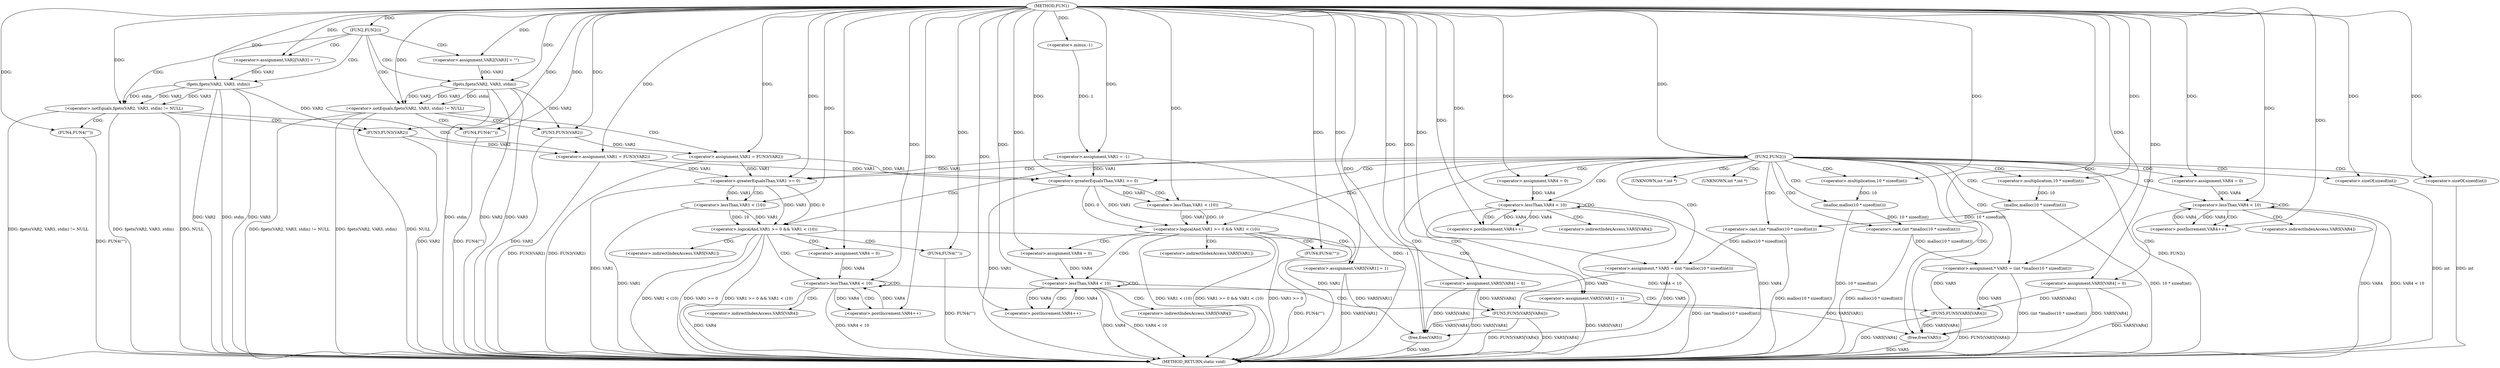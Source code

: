 digraph FUN1 {  
"1000100" [label = "(METHOD,FUN1)" ]
"1000281" [label = "(METHOD_RETURN,static void)" ]
"1000103" [label = "(<operator>.assignment,VAR1 = -1)" ]
"1000105" [label = "(<operator>.minus,-1)" ]
"1000108" [label = "(FUN2,FUN2())" ]
"1000112" [label = "(<operator>.assignment,VAR2[VAR3] = \"\")" ]
"1000116" [label = "(<operator>.notEquals,fgets(VAR2, VAR3, stdin) != NULL)" ]
"1000117" [label = "(fgets,fgets(VAR2, VAR3, stdin))" ]
"1000123" [label = "(<operator>.assignment,VAR1 = FUN3(VAR2))" ]
"1000125" [label = "(FUN3,FUN3(VAR2))" ]
"1000129" [label = "(FUN4,FUN4(\"\"))" ]
"1000135" [label = "(<operator>.assignment,VAR2[VAR3] = \"\")" ]
"1000139" [label = "(<operator>.notEquals,fgets(VAR2, VAR3, stdin) != NULL)" ]
"1000140" [label = "(fgets,fgets(VAR2, VAR3, stdin))" ]
"1000146" [label = "(<operator>.assignment,VAR1 = FUN3(VAR2))" ]
"1000148" [label = "(FUN3,FUN3(VAR2))" ]
"1000152" [label = "(FUN4,FUN4(\"\"))" ]
"1000155" [label = "(FUN2,FUN2())" ]
"1000160" [label = "(<operator>.assignment,* VAR5 = (int *)malloc(10 * sizeof(int)))" ]
"1000162" [label = "(<operator>.cast,(int *)malloc(10 * sizeof(int)))" ]
"1000164" [label = "(malloc,malloc(10 * sizeof(int)))" ]
"1000165" [label = "(<operator>.multiplication,10 * sizeof(int))" ]
"1000167" [label = "(<operator>.sizeOf,sizeof(int))" ]
"1000170" [label = "(<operator>.assignment,VAR4 = 0)" ]
"1000173" [label = "(<operator>.lessThan,VAR4 < 10)" ]
"1000176" [label = "(<operator>.postIncrement,VAR4++)" ]
"1000179" [label = "(<operator>.assignment,VAR5[VAR4] = 0)" ]
"1000185" [label = "(<operator>.logicalAnd,VAR1 >= 0 && VAR1 < (10))" ]
"1000186" [label = "(<operator>.greaterEqualsThan,VAR1 >= 0)" ]
"1000189" [label = "(<operator>.lessThan,VAR1 < (10))" ]
"1000193" [label = "(<operator>.assignment,VAR5[VAR1] = 1)" ]
"1000199" [label = "(<operator>.assignment,VAR4 = 0)" ]
"1000202" [label = "(<operator>.lessThan,VAR4 < 10)" ]
"1000205" [label = "(<operator>.postIncrement,VAR4++)" ]
"1000208" [label = "(FUN5,FUN5(VAR5[VAR4]))" ]
"1000214" [label = "(FUN4,FUN4(\"\"))" ]
"1000216" [label = "(free,free(VAR5))" ]
"1000223" [label = "(<operator>.assignment,* VAR5 = (int *)malloc(10 * sizeof(int)))" ]
"1000225" [label = "(<operator>.cast,(int *)malloc(10 * sizeof(int)))" ]
"1000227" [label = "(malloc,malloc(10 * sizeof(int)))" ]
"1000228" [label = "(<operator>.multiplication,10 * sizeof(int))" ]
"1000230" [label = "(<operator>.sizeOf,sizeof(int))" ]
"1000233" [label = "(<operator>.assignment,VAR4 = 0)" ]
"1000236" [label = "(<operator>.lessThan,VAR4 < 10)" ]
"1000239" [label = "(<operator>.postIncrement,VAR4++)" ]
"1000242" [label = "(<operator>.assignment,VAR5[VAR4] = 0)" ]
"1000248" [label = "(<operator>.logicalAnd,VAR1 >= 0 && VAR1 < (10))" ]
"1000249" [label = "(<operator>.greaterEqualsThan,VAR1 >= 0)" ]
"1000252" [label = "(<operator>.lessThan,VAR1 < (10))" ]
"1000256" [label = "(<operator>.assignment,VAR5[VAR1] = 1)" ]
"1000262" [label = "(<operator>.assignment,VAR4 = 0)" ]
"1000265" [label = "(<operator>.lessThan,VAR4 < 10)" ]
"1000268" [label = "(<operator>.postIncrement,VAR4++)" ]
"1000271" [label = "(FUN5,FUN5(VAR5[VAR4]))" ]
"1000277" [label = "(FUN4,FUN4(\"\"))" ]
"1000279" [label = "(free,free(VAR5))" ]
"1000163" [label = "(UNKNOWN,int *,int *)" ]
"1000180" [label = "(<operator>.indirectIndexAccess,VAR5[VAR4])" ]
"1000194" [label = "(<operator>.indirectIndexAccess,VAR5[VAR1])" ]
"1000209" [label = "(<operator>.indirectIndexAccess,VAR5[VAR4])" ]
"1000226" [label = "(UNKNOWN,int *,int *)" ]
"1000243" [label = "(<operator>.indirectIndexAccess,VAR5[VAR4])" ]
"1000257" [label = "(<operator>.indirectIndexAccess,VAR5[VAR1])" ]
"1000272" [label = "(<operator>.indirectIndexAccess,VAR5[VAR4])" ]
  "1000185" -> "1000281"  [ label = "DDG: VAR1 >= 0 && VAR1 < (10)"] 
  "1000103" -> "1000281"  [ label = "DDG: -1"] 
  "1000265" -> "1000281"  [ label = "DDG: VAR4"] 
  "1000248" -> "1000281"  [ label = "DDG: VAR1 >= 0 && VAR1 < (10)"] 
  "1000116" -> "1000281"  [ label = "DDG: fgets(VAR2, VAR3, stdin)"] 
  "1000167" -> "1000281"  [ label = "DDG: int"] 
  "1000162" -> "1000281"  [ label = "DDG: malloc(10 * sizeof(int))"] 
  "1000185" -> "1000281"  [ label = "DDG: VAR1 >= 0"] 
  "1000125" -> "1000281"  [ label = "DDG: VAR2"] 
  "1000186" -> "1000281"  [ label = "DDG: VAR1"] 
  "1000140" -> "1000281"  [ label = "DDG: VAR3"] 
  "1000223" -> "1000281"  [ label = "DDG: (int *)malloc(10 * sizeof(int))"] 
  "1000123" -> "1000281"  [ label = "DDG: FUN3(VAR2)"] 
  "1000193" -> "1000281"  [ label = "DDG: VAR5[VAR1]"] 
  "1000225" -> "1000281"  [ label = "DDG: malloc(10 * sizeof(int))"] 
  "1000236" -> "1000281"  [ label = "DDG: VAR4"] 
  "1000208" -> "1000281"  [ label = "DDG: VAR5[VAR4]"] 
  "1000236" -> "1000281"  [ label = "DDG: VAR4 < 10"] 
  "1000252" -> "1000281"  [ label = "DDG: VAR1"] 
  "1000279" -> "1000281"  [ label = "DDG: VAR5"] 
  "1000189" -> "1000281"  [ label = "DDG: VAR1"] 
  "1000216" -> "1000281"  [ label = "DDG: VAR5"] 
  "1000227" -> "1000281"  [ label = "DDG: 10 * sizeof(int)"] 
  "1000214" -> "1000281"  [ label = "DDG: FUN4(\"\")"] 
  "1000185" -> "1000281"  [ label = "DDG: VAR1 < (10)"] 
  "1000140" -> "1000281"  [ label = "DDG: VAR2"] 
  "1000139" -> "1000281"  [ label = "DDG: fgets(VAR2, VAR3, stdin) != NULL"] 
  "1000139" -> "1000281"  [ label = "DDG: fgets(VAR2, VAR3, stdin)"] 
  "1000152" -> "1000281"  [ label = "DDG: FUN4(\"\")"] 
  "1000265" -> "1000281"  [ label = "DDG: VAR4 < 10"] 
  "1000248" -> "1000281"  [ label = "DDG: VAR1 < (10)"] 
  "1000129" -> "1000281"  [ label = "DDG: FUN4(\"\")"] 
  "1000155" -> "1000281"  [ label = "DDG: FUN2()"] 
  "1000139" -> "1000281"  [ label = "DDG: NULL"] 
  "1000202" -> "1000281"  [ label = "DDG: VAR4"] 
  "1000116" -> "1000281"  [ label = "DDG: NULL"] 
  "1000179" -> "1000281"  [ label = "DDG: VAR5[VAR4]"] 
  "1000208" -> "1000281"  [ label = "DDG: FUN5(VAR5[VAR4])"] 
  "1000148" -> "1000281"  [ label = "DDG: VAR2"] 
  "1000146" -> "1000281"  [ label = "DDG: FUN3(VAR2)"] 
  "1000117" -> "1000281"  [ label = "DDG: VAR2"] 
  "1000230" -> "1000281"  [ label = "DDG: int"] 
  "1000117" -> "1000281"  [ label = "DDG: stdin"] 
  "1000173" -> "1000281"  [ label = "DDG: VAR4 < 10"] 
  "1000277" -> "1000281"  [ label = "DDG: FUN4(\"\")"] 
  "1000140" -> "1000281"  [ label = "DDG: stdin"] 
  "1000256" -> "1000281"  [ label = "DDG: VAR5[VAR1]"] 
  "1000249" -> "1000281"  [ label = "DDG: VAR1"] 
  "1000271" -> "1000281"  [ label = "DDG: VAR5[VAR4]"] 
  "1000117" -> "1000281"  [ label = "DDG: VAR3"] 
  "1000160" -> "1000281"  [ label = "DDG: (int *)malloc(10 * sizeof(int))"] 
  "1000271" -> "1000281"  [ label = "DDG: FUN5(VAR5[VAR4])"] 
  "1000116" -> "1000281"  [ label = "DDG: fgets(VAR2, VAR3, stdin) != NULL"] 
  "1000173" -> "1000281"  [ label = "DDG: VAR4"] 
  "1000242" -> "1000281"  [ label = "DDG: VAR5[VAR4]"] 
  "1000248" -> "1000281"  [ label = "DDG: VAR1 >= 0"] 
  "1000202" -> "1000281"  [ label = "DDG: VAR4 < 10"] 
  "1000164" -> "1000281"  [ label = "DDG: 10 * sizeof(int)"] 
  "1000105" -> "1000103"  [ label = "DDG: 1"] 
  "1000100" -> "1000103"  [ label = "DDG: "] 
  "1000100" -> "1000105"  [ label = "DDG: "] 
  "1000100" -> "1000108"  [ label = "DDG: "] 
  "1000100" -> "1000112"  [ label = "DDG: "] 
  "1000117" -> "1000116"  [ label = "DDG: VAR2"] 
  "1000117" -> "1000116"  [ label = "DDG: VAR3"] 
  "1000117" -> "1000116"  [ label = "DDG: stdin"] 
  "1000112" -> "1000117"  [ label = "DDG: VAR2"] 
  "1000100" -> "1000117"  [ label = "DDG: "] 
  "1000100" -> "1000116"  [ label = "DDG: "] 
  "1000125" -> "1000123"  [ label = "DDG: VAR2"] 
  "1000100" -> "1000123"  [ label = "DDG: "] 
  "1000117" -> "1000125"  [ label = "DDG: VAR2"] 
  "1000100" -> "1000125"  [ label = "DDG: "] 
  "1000100" -> "1000129"  [ label = "DDG: "] 
  "1000100" -> "1000135"  [ label = "DDG: "] 
  "1000140" -> "1000139"  [ label = "DDG: VAR2"] 
  "1000140" -> "1000139"  [ label = "DDG: VAR3"] 
  "1000140" -> "1000139"  [ label = "DDG: stdin"] 
  "1000135" -> "1000140"  [ label = "DDG: VAR2"] 
  "1000100" -> "1000140"  [ label = "DDG: "] 
  "1000100" -> "1000139"  [ label = "DDG: "] 
  "1000148" -> "1000146"  [ label = "DDG: VAR2"] 
  "1000100" -> "1000146"  [ label = "DDG: "] 
  "1000140" -> "1000148"  [ label = "DDG: VAR2"] 
  "1000100" -> "1000148"  [ label = "DDG: "] 
  "1000100" -> "1000152"  [ label = "DDG: "] 
  "1000100" -> "1000155"  [ label = "DDG: "] 
  "1000162" -> "1000160"  [ label = "DDG: malloc(10 * sizeof(int))"] 
  "1000100" -> "1000160"  [ label = "DDG: "] 
  "1000164" -> "1000162"  [ label = "DDG: 10 * sizeof(int)"] 
  "1000165" -> "1000164"  [ label = "DDG: 10"] 
  "1000100" -> "1000165"  [ label = "DDG: "] 
  "1000100" -> "1000167"  [ label = "DDG: "] 
  "1000100" -> "1000170"  [ label = "DDG: "] 
  "1000170" -> "1000173"  [ label = "DDG: VAR4"] 
  "1000176" -> "1000173"  [ label = "DDG: VAR4"] 
  "1000100" -> "1000173"  [ label = "DDG: "] 
  "1000173" -> "1000176"  [ label = "DDG: VAR4"] 
  "1000100" -> "1000176"  [ label = "DDG: "] 
  "1000100" -> "1000179"  [ label = "DDG: "] 
  "1000186" -> "1000185"  [ label = "DDG: VAR1"] 
  "1000186" -> "1000185"  [ label = "DDG: 0"] 
  "1000103" -> "1000186"  [ label = "DDG: VAR1"] 
  "1000146" -> "1000186"  [ label = "DDG: VAR1"] 
  "1000123" -> "1000186"  [ label = "DDG: VAR1"] 
  "1000100" -> "1000186"  [ label = "DDG: "] 
  "1000189" -> "1000185"  [ label = "DDG: VAR1"] 
  "1000189" -> "1000185"  [ label = "DDG: 10"] 
  "1000186" -> "1000189"  [ label = "DDG: VAR1"] 
  "1000100" -> "1000189"  [ label = "DDG: "] 
  "1000100" -> "1000193"  [ label = "DDG: "] 
  "1000100" -> "1000199"  [ label = "DDG: "] 
  "1000199" -> "1000202"  [ label = "DDG: VAR4"] 
  "1000205" -> "1000202"  [ label = "DDG: VAR4"] 
  "1000100" -> "1000202"  [ label = "DDG: "] 
  "1000202" -> "1000205"  [ label = "DDG: VAR4"] 
  "1000100" -> "1000205"  [ label = "DDG: "] 
  "1000179" -> "1000208"  [ label = "DDG: VAR5[VAR4]"] 
  "1000160" -> "1000208"  [ label = "DDG: VAR5"] 
  "1000100" -> "1000214"  [ label = "DDG: "] 
  "1000193" -> "1000216"  [ label = "DDG: VAR5[VAR1]"] 
  "1000208" -> "1000216"  [ label = "DDG: VAR5[VAR4]"] 
  "1000179" -> "1000216"  [ label = "DDG: VAR5[VAR4]"] 
  "1000160" -> "1000216"  [ label = "DDG: VAR5"] 
  "1000100" -> "1000216"  [ label = "DDG: "] 
  "1000225" -> "1000223"  [ label = "DDG: malloc(10 * sizeof(int))"] 
  "1000100" -> "1000223"  [ label = "DDG: "] 
  "1000227" -> "1000225"  [ label = "DDG: 10 * sizeof(int)"] 
  "1000228" -> "1000227"  [ label = "DDG: 10"] 
  "1000100" -> "1000228"  [ label = "DDG: "] 
  "1000100" -> "1000230"  [ label = "DDG: "] 
  "1000100" -> "1000233"  [ label = "DDG: "] 
  "1000239" -> "1000236"  [ label = "DDG: VAR4"] 
  "1000233" -> "1000236"  [ label = "DDG: VAR4"] 
  "1000100" -> "1000236"  [ label = "DDG: "] 
  "1000236" -> "1000239"  [ label = "DDG: VAR4"] 
  "1000100" -> "1000239"  [ label = "DDG: "] 
  "1000100" -> "1000242"  [ label = "DDG: "] 
  "1000249" -> "1000248"  [ label = "DDG: VAR1"] 
  "1000249" -> "1000248"  [ label = "DDG: 0"] 
  "1000103" -> "1000249"  [ label = "DDG: VAR1"] 
  "1000146" -> "1000249"  [ label = "DDG: VAR1"] 
  "1000123" -> "1000249"  [ label = "DDG: VAR1"] 
  "1000100" -> "1000249"  [ label = "DDG: "] 
  "1000252" -> "1000248"  [ label = "DDG: VAR1"] 
  "1000252" -> "1000248"  [ label = "DDG: 10"] 
  "1000249" -> "1000252"  [ label = "DDG: VAR1"] 
  "1000100" -> "1000252"  [ label = "DDG: "] 
  "1000100" -> "1000256"  [ label = "DDG: "] 
  "1000100" -> "1000262"  [ label = "DDG: "] 
  "1000268" -> "1000265"  [ label = "DDG: VAR4"] 
  "1000262" -> "1000265"  [ label = "DDG: VAR4"] 
  "1000100" -> "1000265"  [ label = "DDG: "] 
  "1000265" -> "1000268"  [ label = "DDG: VAR4"] 
  "1000100" -> "1000268"  [ label = "DDG: "] 
  "1000242" -> "1000271"  [ label = "DDG: VAR5[VAR4]"] 
  "1000223" -> "1000271"  [ label = "DDG: VAR5"] 
  "1000100" -> "1000277"  [ label = "DDG: "] 
  "1000256" -> "1000279"  [ label = "DDG: VAR5[VAR1]"] 
  "1000271" -> "1000279"  [ label = "DDG: VAR5[VAR4]"] 
  "1000242" -> "1000279"  [ label = "DDG: VAR5[VAR4]"] 
  "1000223" -> "1000279"  [ label = "DDG: VAR5"] 
  "1000100" -> "1000279"  [ label = "DDG: "] 
  "1000108" -> "1000117"  [ label = "CDG: "] 
  "1000108" -> "1000139"  [ label = "CDG: "] 
  "1000108" -> "1000112"  [ label = "CDG: "] 
  "1000108" -> "1000116"  [ label = "CDG: "] 
  "1000108" -> "1000135"  [ label = "CDG: "] 
  "1000108" -> "1000140"  [ label = "CDG: "] 
  "1000116" -> "1000125"  [ label = "CDG: "] 
  "1000116" -> "1000123"  [ label = "CDG: "] 
  "1000116" -> "1000129"  [ label = "CDG: "] 
  "1000139" -> "1000148"  [ label = "CDG: "] 
  "1000139" -> "1000146"  [ label = "CDG: "] 
  "1000139" -> "1000152"  [ label = "CDG: "] 
  "1000155" -> "1000164"  [ label = "CDG: "] 
  "1000155" -> "1000233"  [ label = "CDG: "] 
  "1000155" -> "1000227"  [ label = "CDG: "] 
  "1000155" -> "1000216"  [ label = "CDG: "] 
  "1000155" -> "1000165"  [ label = "CDG: "] 
  "1000155" -> "1000236"  [ label = "CDG: "] 
  "1000155" -> "1000167"  [ label = "CDG: "] 
  "1000155" -> "1000248"  [ label = "CDG: "] 
  "1000155" -> "1000160"  [ label = "CDG: "] 
  "1000155" -> "1000226"  [ label = "CDG: "] 
  "1000155" -> "1000279"  [ label = "CDG: "] 
  "1000155" -> "1000185"  [ label = "CDG: "] 
  "1000155" -> "1000186"  [ label = "CDG: "] 
  "1000155" -> "1000230"  [ label = "CDG: "] 
  "1000155" -> "1000163"  [ label = "CDG: "] 
  "1000155" -> "1000225"  [ label = "CDG: "] 
  "1000155" -> "1000249"  [ label = "CDG: "] 
  "1000155" -> "1000173"  [ label = "CDG: "] 
  "1000155" -> "1000170"  [ label = "CDG: "] 
  "1000155" -> "1000223"  [ label = "CDG: "] 
  "1000155" -> "1000162"  [ label = "CDG: "] 
  "1000155" -> "1000228"  [ label = "CDG: "] 
  "1000173" -> "1000180"  [ label = "CDG: "] 
  "1000173" -> "1000179"  [ label = "CDG: "] 
  "1000173" -> "1000176"  [ label = "CDG: "] 
  "1000173" -> "1000173"  [ label = "CDG: "] 
  "1000185" -> "1000199"  [ label = "CDG: "] 
  "1000185" -> "1000214"  [ label = "CDG: "] 
  "1000185" -> "1000194"  [ label = "CDG: "] 
  "1000185" -> "1000202"  [ label = "CDG: "] 
  "1000185" -> "1000193"  [ label = "CDG: "] 
  "1000186" -> "1000189"  [ label = "CDG: "] 
  "1000202" -> "1000208"  [ label = "CDG: "] 
  "1000202" -> "1000205"  [ label = "CDG: "] 
  "1000202" -> "1000202"  [ label = "CDG: "] 
  "1000202" -> "1000209"  [ label = "CDG: "] 
  "1000236" -> "1000243"  [ label = "CDG: "] 
  "1000236" -> "1000236"  [ label = "CDG: "] 
  "1000236" -> "1000242"  [ label = "CDG: "] 
  "1000236" -> "1000239"  [ label = "CDG: "] 
  "1000248" -> "1000277"  [ label = "CDG: "] 
  "1000248" -> "1000265"  [ label = "CDG: "] 
  "1000248" -> "1000262"  [ label = "CDG: "] 
  "1000248" -> "1000257"  [ label = "CDG: "] 
  "1000248" -> "1000256"  [ label = "CDG: "] 
  "1000249" -> "1000252"  [ label = "CDG: "] 
  "1000265" -> "1000268"  [ label = "CDG: "] 
  "1000265" -> "1000265"  [ label = "CDG: "] 
  "1000265" -> "1000272"  [ label = "CDG: "] 
  "1000265" -> "1000271"  [ label = "CDG: "] 
}
